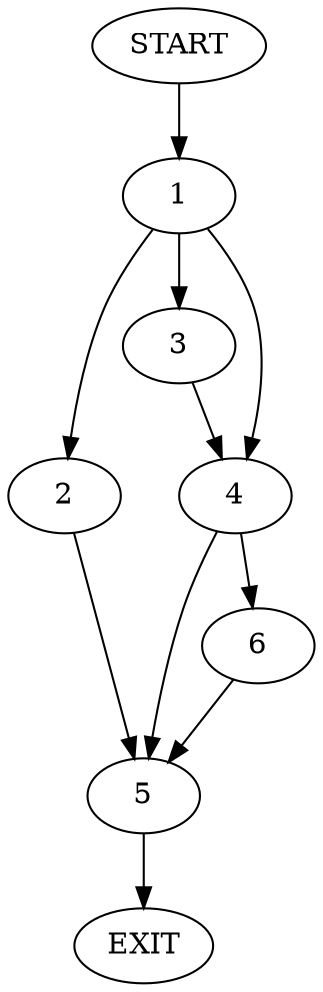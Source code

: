 digraph {
0 [label="START"]
7 [label="EXIT"]
0 -> 1
1 -> 2
1 -> 3
1 -> 4
2 -> 5
4 -> 5
4 -> 6
3 -> 4
5 -> 7
6 -> 5
}
